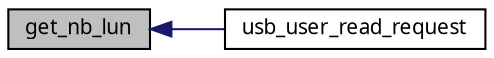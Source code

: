 digraph G
{
  edge [fontname="FreeSans.ttf",fontsize=10,labelfontname="FreeSans.ttf",labelfontsize=10];
  node [fontname="FreeSans.ttf",fontsize=10,shape=record];
  rankdir=LR;
  Node1 [label="get_nb_lun",height=0.2,width=0.4,color="black", fillcolor="grey75", style="filled" fontcolor="black"];
  Node1 -> Node2 [dir=back,color="midnightblue",fontsize=10,style="solid",fontname="FreeSans.ttf"];
  Node2 [label="usb_user_read_request",height=0.2,width=0.4,color="black", fillcolor="white", style="filled",URL="$a00062.html#891686bffe085d03e8655ab90655a113",tooltip="This function checks the specific request and if known then processes it"];
}
